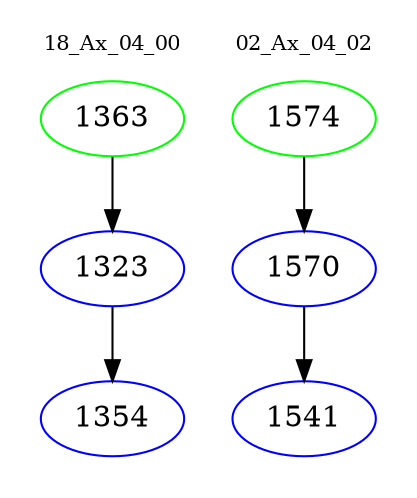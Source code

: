 digraph{
subgraph cluster_0 {
color = white
label = "18_Ax_04_00";
fontsize=10;
T0_1363 [label="1363", color="green"]
T0_1363 -> T0_1323 [color="black"]
T0_1323 [label="1323", color="blue"]
T0_1323 -> T0_1354 [color="black"]
T0_1354 [label="1354", color="blue"]
}
subgraph cluster_1 {
color = white
label = "02_Ax_04_02";
fontsize=10;
T1_1574 [label="1574", color="green"]
T1_1574 -> T1_1570 [color="black"]
T1_1570 [label="1570", color="blue"]
T1_1570 -> T1_1541 [color="black"]
T1_1541 [label="1541", color="blue"]
}
}
